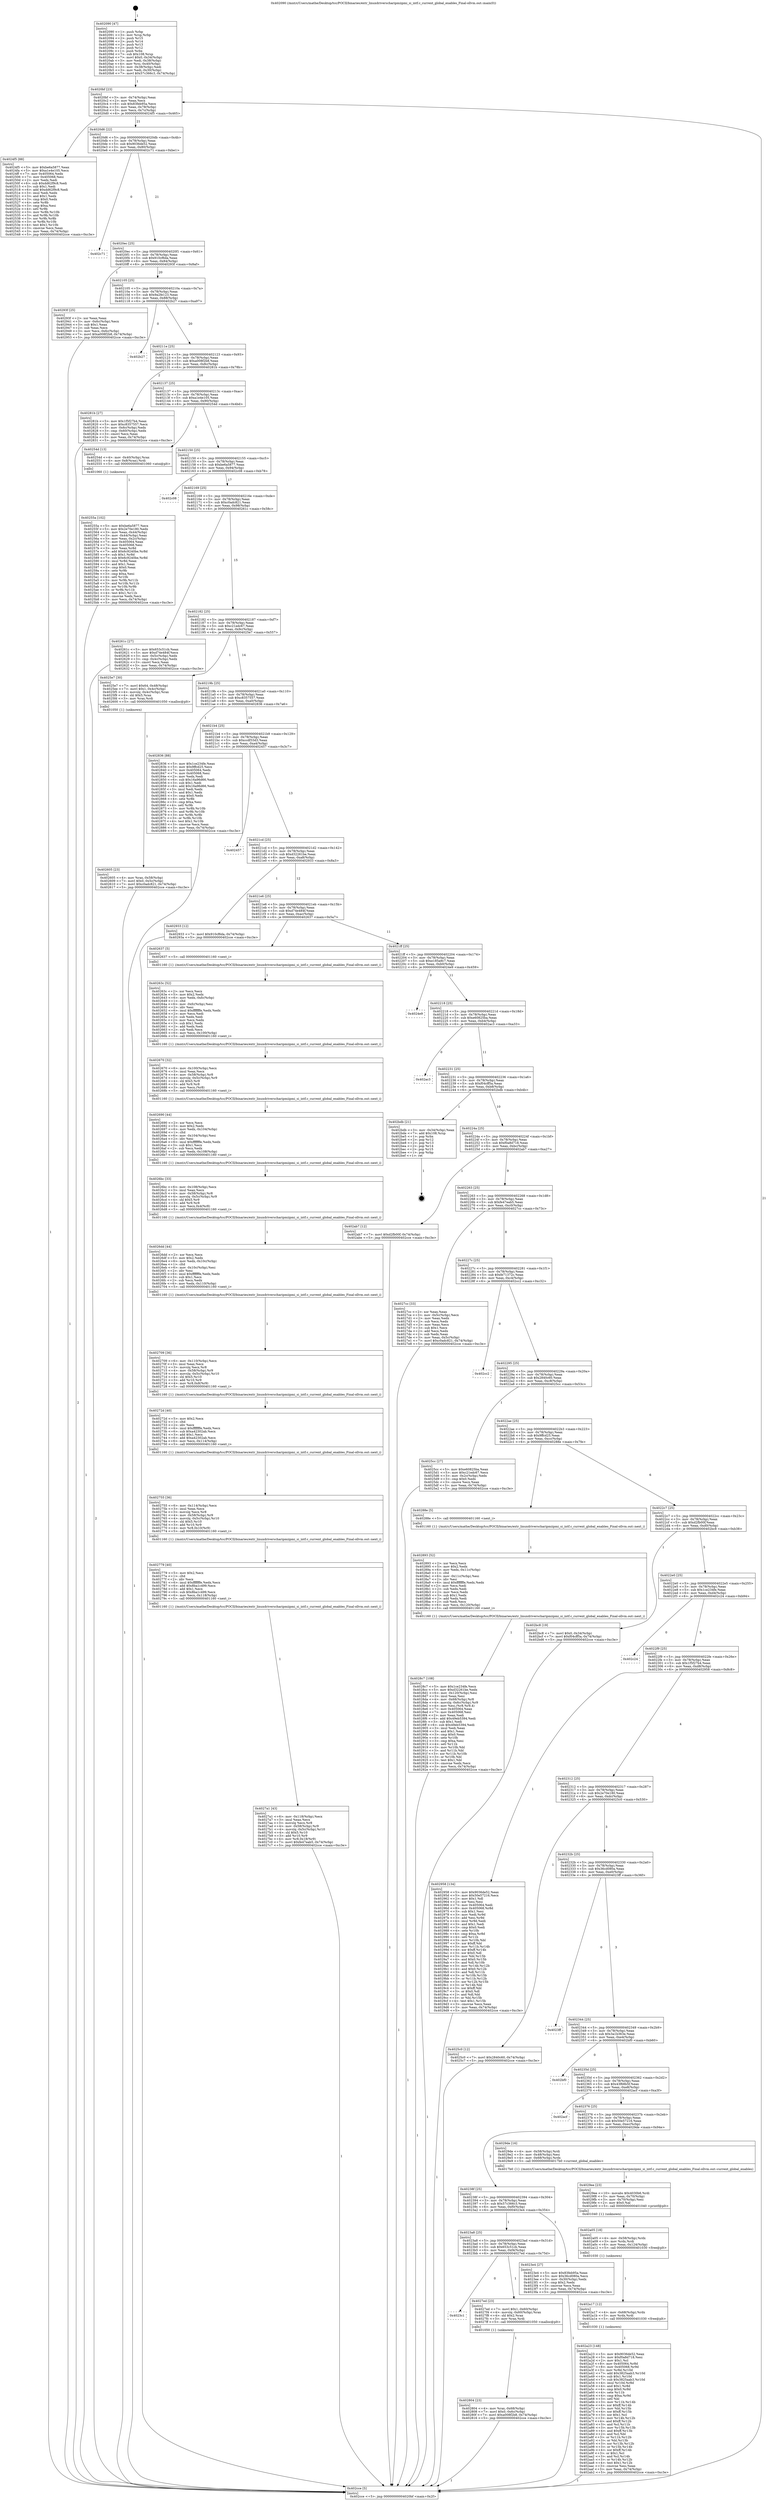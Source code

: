 digraph "0x402090" {
  label = "0x402090 (/mnt/c/Users/mathe/Desktop/tcc/POCII/binaries/extr_linuxdriverscharipmiipmi_si_intf.c_current_global_enables_Final-ollvm.out::main(0))"
  labelloc = "t"
  node[shape=record]

  Entry [label="",width=0.3,height=0.3,shape=circle,fillcolor=black,style=filled]
  "0x4020bf" [label="{
     0x4020bf [23]\l
     | [instrs]\l
     &nbsp;&nbsp;0x4020bf \<+3\>: mov -0x74(%rbp),%eax\l
     &nbsp;&nbsp;0x4020c2 \<+2\>: mov %eax,%ecx\l
     &nbsp;&nbsp;0x4020c4 \<+6\>: sub $0x83feb95a,%ecx\l
     &nbsp;&nbsp;0x4020ca \<+3\>: mov %eax,-0x78(%rbp)\l
     &nbsp;&nbsp;0x4020cd \<+3\>: mov %ecx,-0x7c(%rbp)\l
     &nbsp;&nbsp;0x4020d0 \<+6\>: je 00000000004024f5 \<main+0x465\>\l
  }"]
  "0x4024f5" [label="{
     0x4024f5 [88]\l
     | [instrs]\l
     &nbsp;&nbsp;0x4024f5 \<+5\>: mov $0xbe6a5877,%eax\l
     &nbsp;&nbsp;0x4024fa \<+5\>: mov $0xa1e4e105,%ecx\l
     &nbsp;&nbsp;0x4024ff \<+7\>: mov 0x405064,%edx\l
     &nbsp;&nbsp;0x402506 \<+7\>: mov 0x405068,%esi\l
     &nbsp;&nbsp;0x40250d \<+2\>: mov %edx,%edi\l
     &nbsp;&nbsp;0x40250f \<+6\>: sub $0xdd62f9c8,%edi\l
     &nbsp;&nbsp;0x402515 \<+3\>: sub $0x1,%edi\l
     &nbsp;&nbsp;0x402518 \<+6\>: add $0xdd62f9c8,%edi\l
     &nbsp;&nbsp;0x40251e \<+3\>: imul %edi,%edx\l
     &nbsp;&nbsp;0x402521 \<+3\>: and $0x1,%edx\l
     &nbsp;&nbsp;0x402524 \<+3\>: cmp $0x0,%edx\l
     &nbsp;&nbsp;0x402527 \<+4\>: sete %r8b\l
     &nbsp;&nbsp;0x40252b \<+3\>: cmp $0xa,%esi\l
     &nbsp;&nbsp;0x40252e \<+4\>: setl %r9b\l
     &nbsp;&nbsp;0x402532 \<+3\>: mov %r8b,%r10b\l
     &nbsp;&nbsp;0x402535 \<+3\>: and %r9b,%r10b\l
     &nbsp;&nbsp;0x402538 \<+3\>: xor %r9b,%r8b\l
     &nbsp;&nbsp;0x40253b \<+3\>: or %r8b,%r10b\l
     &nbsp;&nbsp;0x40253e \<+4\>: test $0x1,%r10b\l
     &nbsp;&nbsp;0x402542 \<+3\>: cmovne %ecx,%eax\l
     &nbsp;&nbsp;0x402545 \<+3\>: mov %eax,-0x74(%rbp)\l
     &nbsp;&nbsp;0x402548 \<+5\>: jmp 0000000000402cce \<main+0xc3e\>\l
  }"]
  "0x4020d6" [label="{
     0x4020d6 [22]\l
     | [instrs]\l
     &nbsp;&nbsp;0x4020d6 \<+5\>: jmp 00000000004020db \<main+0x4b\>\l
     &nbsp;&nbsp;0x4020db \<+3\>: mov -0x78(%rbp),%eax\l
     &nbsp;&nbsp;0x4020de \<+5\>: sub $0x9036de52,%eax\l
     &nbsp;&nbsp;0x4020e3 \<+3\>: mov %eax,-0x80(%rbp)\l
     &nbsp;&nbsp;0x4020e6 \<+6\>: je 0000000000402c71 \<main+0xbe1\>\l
  }"]
  Exit [label="",width=0.3,height=0.3,shape=circle,fillcolor=black,style=filled,peripheries=2]
  "0x402c71" [label="{
     0x402c71\l
  }", style=dashed]
  "0x4020ec" [label="{
     0x4020ec [25]\l
     | [instrs]\l
     &nbsp;&nbsp;0x4020ec \<+5\>: jmp 00000000004020f1 \<main+0x61\>\l
     &nbsp;&nbsp;0x4020f1 \<+3\>: mov -0x78(%rbp),%eax\l
     &nbsp;&nbsp;0x4020f4 \<+5\>: sub $0x910cf6da,%eax\l
     &nbsp;&nbsp;0x4020f9 \<+6\>: mov %eax,-0x84(%rbp)\l
     &nbsp;&nbsp;0x4020ff \<+6\>: je 000000000040293f \<main+0x8af\>\l
  }"]
  "0x402a23" [label="{
     0x402a23 [148]\l
     | [instrs]\l
     &nbsp;&nbsp;0x402a23 \<+5\>: mov $0x9036de52,%eax\l
     &nbsp;&nbsp;0x402a28 \<+5\>: mov $0xf0a8d718,%esi\l
     &nbsp;&nbsp;0x402a2d \<+2\>: mov $0x1,%cl\l
     &nbsp;&nbsp;0x402a2f \<+8\>: mov 0x405064,%r8d\l
     &nbsp;&nbsp;0x402a37 \<+8\>: mov 0x405068,%r9d\l
     &nbsp;&nbsp;0x402a3f \<+3\>: mov %r8d,%r10d\l
     &nbsp;&nbsp;0x402a42 \<+7\>: add $0x3825aab3,%r10d\l
     &nbsp;&nbsp;0x402a49 \<+4\>: sub $0x1,%r10d\l
     &nbsp;&nbsp;0x402a4d \<+7\>: sub $0x3825aab3,%r10d\l
     &nbsp;&nbsp;0x402a54 \<+4\>: imul %r10d,%r8d\l
     &nbsp;&nbsp;0x402a58 \<+4\>: and $0x1,%r8d\l
     &nbsp;&nbsp;0x402a5c \<+4\>: cmp $0x0,%r8d\l
     &nbsp;&nbsp;0x402a60 \<+4\>: sete %r11b\l
     &nbsp;&nbsp;0x402a64 \<+4\>: cmp $0xa,%r9d\l
     &nbsp;&nbsp;0x402a68 \<+3\>: setl %bl\l
     &nbsp;&nbsp;0x402a6b \<+3\>: mov %r11b,%r14b\l
     &nbsp;&nbsp;0x402a6e \<+4\>: xor $0xff,%r14b\l
     &nbsp;&nbsp;0x402a72 \<+3\>: mov %bl,%r15b\l
     &nbsp;&nbsp;0x402a75 \<+4\>: xor $0xff,%r15b\l
     &nbsp;&nbsp;0x402a79 \<+3\>: xor $0x1,%cl\l
     &nbsp;&nbsp;0x402a7c \<+3\>: mov %r14b,%r12b\l
     &nbsp;&nbsp;0x402a7f \<+4\>: and $0xff,%r12b\l
     &nbsp;&nbsp;0x402a83 \<+3\>: and %cl,%r11b\l
     &nbsp;&nbsp;0x402a86 \<+3\>: mov %r15b,%r13b\l
     &nbsp;&nbsp;0x402a89 \<+4\>: and $0xff,%r13b\l
     &nbsp;&nbsp;0x402a8d \<+2\>: and %cl,%bl\l
     &nbsp;&nbsp;0x402a8f \<+3\>: or %r11b,%r12b\l
     &nbsp;&nbsp;0x402a92 \<+3\>: or %bl,%r13b\l
     &nbsp;&nbsp;0x402a95 \<+3\>: xor %r13b,%r12b\l
     &nbsp;&nbsp;0x402a98 \<+3\>: or %r15b,%r14b\l
     &nbsp;&nbsp;0x402a9b \<+4\>: xor $0xff,%r14b\l
     &nbsp;&nbsp;0x402a9f \<+3\>: or $0x1,%cl\l
     &nbsp;&nbsp;0x402aa2 \<+3\>: and %cl,%r14b\l
     &nbsp;&nbsp;0x402aa5 \<+3\>: or %r14b,%r12b\l
     &nbsp;&nbsp;0x402aa8 \<+4\>: test $0x1,%r12b\l
     &nbsp;&nbsp;0x402aac \<+3\>: cmovne %esi,%eax\l
     &nbsp;&nbsp;0x402aaf \<+3\>: mov %eax,-0x74(%rbp)\l
     &nbsp;&nbsp;0x402ab2 \<+5\>: jmp 0000000000402cce \<main+0xc3e\>\l
  }"]
  "0x40293f" [label="{
     0x40293f [25]\l
     | [instrs]\l
     &nbsp;&nbsp;0x40293f \<+2\>: xor %eax,%eax\l
     &nbsp;&nbsp;0x402941 \<+3\>: mov -0x6c(%rbp),%ecx\l
     &nbsp;&nbsp;0x402944 \<+3\>: sub $0x1,%eax\l
     &nbsp;&nbsp;0x402947 \<+2\>: sub %eax,%ecx\l
     &nbsp;&nbsp;0x402949 \<+3\>: mov %ecx,-0x6c(%rbp)\l
     &nbsp;&nbsp;0x40294c \<+7\>: movl $0xa008f2b8,-0x74(%rbp)\l
     &nbsp;&nbsp;0x402953 \<+5\>: jmp 0000000000402cce \<main+0xc3e\>\l
  }"]
  "0x402105" [label="{
     0x402105 [25]\l
     | [instrs]\l
     &nbsp;&nbsp;0x402105 \<+5\>: jmp 000000000040210a \<main+0x7a\>\l
     &nbsp;&nbsp;0x40210a \<+3\>: mov -0x78(%rbp),%eax\l
     &nbsp;&nbsp;0x40210d \<+5\>: sub $0x9a2fe123,%eax\l
     &nbsp;&nbsp;0x402112 \<+6\>: mov %eax,-0x88(%rbp)\l
     &nbsp;&nbsp;0x402118 \<+6\>: je 0000000000402b27 \<main+0xa97\>\l
  }"]
  "0x402a17" [label="{
     0x402a17 [12]\l
     | [instrs]\l
     &nbsp;&nbsp;0x402a17 \<+4\>: mov -0x68(%rbp),%rdx\l
     &nbsp;&nbsp;0x402a1b \<+3\>: mov %rdx,%rdi\l
     &nbsp;&nbsp;0x402a1e \<+5\>: call 0000000000401030 \<free@plt\>\l
     | [calls]\l
     &nbsp;&nbsp;0x401030 \{1\} (unknown)\l
  }"]
  "0x402b27" [label="{
     0x402b27\l
  }", style=dashed]
  "0x40211e" [label="{
     0x40211e [25]\l
     | [instrs]\l
     &nbsp;&nbsp;0x40211e \<+5\>: jmp 0000000000402123 \<main+0x93\>\l
     &nbsp;&nbsp;0x402123 \<+3\>: mov -0x78(%rbp),%eax\l
     &nbsp;&nbsp;0x402126 \<+5\>: sub $0xa008f2b8,%eax\l
     &nbsp;&nbsp;0x40212b \<+6\>: mov %eax,-0x8c(%rbp)\l
     &nbsp;&nbsp;0x402131 \<+6\>: je 000000000040281b \<main+0x78b\>\l
  }"]
  "0x402a05" [label="{
     0x402a05 [18]\l
     | [instrs]\l
     &nbsp;&nbsp;0x402a05 \<+4\>: mov -0x58(%rbp),%rdx\l
     &nbsp;&nbsp;0x402a09 \<+3\>: mov %rdx,%rdi\l
     &nbsp;&nbsp;0x402a0c \<+6\>: mov %eax,-0x124(%rbp)\l
     &nbsp;&nbsp;0x402a12 \<+5\>: call 0000000000401030 \<free@plt\>\l
     | [calls]\l
     &nbsp;&nbsp;0x401030 \{1\} (unknown)\l
  }"]
  "0x40281b" [label="{
     0x40281b [27]\l
     | [instrs]\l
     &nbsp;&nbsp;0x40281b \<+5\>: mov $0x1f5f27b4,%eax\l
     &nbsp;&nbsp;0x402820 \<+5\>: mov $0xc8357557,%ecx\l
     &nbsp;&nbsp;0x402825 \<+3\>: mov -0x6c(%rbp),%edx\l
     &nbsp;&nbsp;0x402828 \<+3\>: cmp -0x60(%rbp),%edx\l
     &nbsp;&nbsp;0x40282b \<+3\>: cmovl %ecx,%eax\l
     &nbsp;&nbsp;0x40282e \<+3\>: mov %eax,-0x74(%rbp)\l
     &nbsp;&nbsp;0x402831 \<+5\>: jmp 0000000000402cce \<main+0xc3e\>\l
  }"]
  "0x402137" [label="{
     0x402137 [25]\l
     | [instrs]\l
     &nbsp;&nbsp;0x402137 \<+5\>: jmp 000000000040213c \<main+0xac\>\l
     &nbsp;&nbsp;0x40213c \<+3\>: mov -0x78(%rbp),%eax\l
     &nbsp;&nbsp;0x40213f \<+5\>: sub $0xa1e4e105,%eax\l
     &nbsp;&nbsp;0x402144 \<+6\>: mov %eax,-0x90(%rbp)\l
     &nbsp;&nbsp;0x40214a \<+6\>: je 000000000040254d \<main+0x4bd\>\l
  }"]
  "0x4029ee" [label="{
     0x4029ee [23]\l
     | [instrs]\l
     &nbsp;&nbsp;0x4029ee \<+10\>: movabs $0x4030b6,%rdi\l
     &nbsp;&nbsp;0x4029f8 \<+3\>: mov %eax,-0x70(%rbp)\l
     &nbsp;&nbsp;0x4029fb \<+3\>: mov -0x70(%rbp),%esi\l
     &nbsp;&nbsp;0x4029fe \<+2\>: mov $0x0,%al\l
     &nbsp;&nbsp;0x402a00 \<+5\>: call 0000000000401040 \<printf@plt\>\l
     | [calls]\l
     &nbsp;&nbsp;0x401040 \{1\} (unknown)\l
  }"]
  "0x40254d" [label="{
     0x40254d [13]\l
     | [instrs]\l
     &nbsp;&nbsp;0x40254d \<+4\>: mov -0x40(%rbp),%rax\l
     &nbsp;&nbsp;0x402551 \<+4\>: mov 0x8(%rax),%rdi\l
     &nbsp;&nbsp;0x402555 \<+5\>: call 0000000000401060 \<atoi@plt\>\l
     | [calls]\l
     &nbsp;&nbsp;0x401060 \{1\} (unknown)\l
  }"]
  "0x402150" [label="{
     0x402150 [25]\l
     | [instrs]\l
     &nbsp;&nbsp;0x402150 \<+5\>: jmp 0000000000402155 \<main+0xc5\>\l
     &nbsp;&nbsp;0x402155 \<+3\>: mov -0x78(%rbp),%eax\l
     &nbsp;&nbsp;0x402158 \<+5\>: sub $0xbe6a5877,%eax\l
     &nbsp;&nbsp;0x40215d \<+6\>: mov %eax,-0x94(%rbp)\l
     &nbsp;&nbsp;0x402163 \<+6\>: je 0000000000402c08 \<main+0xb78\>\l
  }"]
  "0x4028c7" [label="{
     0x4028c7 [108]\l
     | [instrs]\l
     &nbsp;&nbsp;0x4028c7 \<+5\>: mov $0x1ce234fe,%ecx\l
     &nbsp;&nbsp;0x4028cc \<+5\>: mov $0xd32261be,%edx\l
     &nbsp;&nbsp;0x4028d1 \<+6\>: mov -0x120(%rbp),%esi\l
     &nbsp;&nbsp;0x4028d7 \<+3\>: imul %eax,%esi\l
     &nbsp;&nbsp;0x4028da \<+4\>: mov -0x68(%rbp),%r8\l
     &nbsp;&nbsp;0x4028de \<+4\>: movslq -0x6c(%rbp),%r9\l
     &nbsp;&nbsp;0x4028e2 \<+4\>: mov %esi,(%r8,%r9,4)\l
     &nbsp;&nbsp;0x4028e6 \<+7\>: mov 0x405064,%eax\l
     &nbsp;&nbsp;0x4028ed \<+7\>: mov 0x405068,%esi\l
     &nbsp;&nbsp;0x4028f4 \<+2\>: mov %eax,%edi\l
     &nbsp;&nbsp;0x4028f6 \<+6\>: add $0x49eb5394,%edi\l
     &nbsp;&nbsp;0x4028fc \<+3\>: sub $0x1,%edi\l
     &nbsp;&nbsp;0x4028ff \<+6\>: sub $0x49eb5394,%edi\l
     &nbsp;&nbsp;0x402905 \<+3\>: imul %edi,%eax\l
     &nbsp;&nbsp;0x402908 \<+3\>: and $0x1,%eax\l
     &nbsp;&nbsp;0x40290b \<+3\>: cmp $0x0,%eax\l
     &nbsp;&nbsp;0x40290e \<+4\>: sete %r10b\l
     &nbsp;&nbsp;0x402912 \<+3\>: cmp $0xa,%esi\l
     &nbsp;&nbsp;0x402915 \<+4\>: setl %r11b\l
     &nbsp;&nbsp;0x402919 \<+3\>: mov %r10b,%bl\l
     &nbsp;&nbsp;0x40291c \<+3\>: and %r11b,%bl\l
     &nbsp;&nbsp;0x40291f \<+3\>: xor %r11b,%r10b\l
     &nbsp;&nbsp;0x402922 \<+3\>: or %r10b,%bl\l
     &nbsp;&nbsp;0x402925 \<+3\>: test $0x1,%bl\l
     &nbsp;&nbsp;0x402928 \<+3\>: cmovne %edx,%ecx\l
     &nbsp;&nbsp;0x40292b \<+3\>: mov %ecx,-0x74(%rbp)\l
     &nbsp;&nbsp;0x40292e \<+5\>: jmp 0000000000402cce \<main+0xc3e\>\l
  }"]
  "0x402c08" [label="{
     0x402c08\l
  }", style=dashed]
  "0x402169" [label="{
     0x402169 [25]\l
     | [instrs]\l
     &nbsp;&nbsp;0x402169 \<+5\>: jmp 000000000040216e \<main+0xde\>\l
     &nbsp;&nbsp;0x40216e \<+3\>: mov -0x78(%rbp),%eax\l
     &nbsp;&nbsp;0x402171 \<+5\>: sub $0xc0adc821,%eax\l
     &nbsp;&nbsp;0x402176 \<+6\>: mov %eax,-0x98(%rbp)\l
     &nbsp;&nbsp;0x40217c \<+6\>: je 000000000040261c \<main+0x58c\>\l
  }"]
  "0x402893" [label="{
     0x402893 [52]\l
     | [instrs]\l
     &nbsp;&nbsp;0x402893 \<+2\>: xor %ecx,%ecx\l
     &nbsp;&nbsp;0x402895 \<+5\>: mov $0x2,%edx\l
     &nbsp;&nbsp;0x40289a \<+6\>: mov %edx,-0x11c(%rbp)\l
     &nbsp;&nbsp;0x4028a0 \<+1\>: cltd\l
     &nbsp;&nbsp;0x4028a1 \<+6\>: mov -0x11c(%rbp),%esi\l
     &nbsp;&nbsp;0x4028a7 \<+2\>: idiv %esi\l
     &nbsp;&nbsp;0x4028a9 \<+6\>: imul $0xfffffffe,%edx,%edx\l
     &nbsp;&nbsp;0x4028af \<+2\>: mov %ecx,%edi\l
     &nbsp;&nbsp;0x4028b1 \<+2\>: sub %edx,%edi\l
     &nbsp;&nbsp;0x4028b3 \<+2\>: mov %ecx,%edx\l
     &nbsp;&nbsp;0x4028b5 \<+3\>: sub $0x1,%edx\l
     &nbsp;&nbsp;0x4028b8 \<+2\>: add %edx,%edi\l
     &nbsp;&nbsp;0x4028ba \<+2\>: sub %edi,%ecx\l
     &nbsp;&nbsp;0x4028bc \<+6\>: mov %ecx,-0x120(%rbp)\l
     &nbsp;&nbsp;0x4028c2 \<+5\>: call 0000000000401160 \<next_i\>\l
     | [calls]\l
     &nbsp;&nbsp;0x401160 \{1\} (/mnt/c/Users/mathe/Desktop/tcc/POCII/binaries/extr_linuxdriverscharipmiipmi_si_intf.c_current_global_enables_Final-ollvm.out::next_i)\l
  }"]
  "0x40261c" [label="{
     0x40261c [27]\l
     | [instrs]\l
     &nbsp;&nbsp;0x40261c \<+5\>: mov $0x653c51cb,%eax\l
     &nbsp;&nbsp;0x402621 \<+5\>: mov $0xd74e484f,%ecx\l
     &nbsp;&nbsp;0x402626 \<+3\>: mov -0x5c(%rbp),%edx\l
     &nbsp;&nbsp;0x402629 \<+3\>: cmp -0x4c(%rbp),%edx\l
     &nbsp;&nbsp;0x40262c \<+3\>: cmovl %ecx,%eax\l
     &nbsp;&nbsp;0x40262f \<+3\>: mov %eax,-0x74(%rbp)\l
     &nbsp;&nbsp;0x402632 \<+5\>: jmp 0000000000402cce \<main+0xc3e\>\l
  }"]
  "0x402182" [label="{
     0x402182 [25]\l
     | [instrs]\l
     &nbsp;&nbsp;0x402182 \<+5\>: jmp 0000000000402187 \<main+0xf7\>\l
     &nbsp;&nbsp;0x402187 \<+3\>: mov -0x78(%rbp),%eax\l
     &nbsp;&nbsp;0x40218a \<+5\>: sub $0xc21edc67,%eax\l
     &nbsp;&nbsp;0x40218f \<+6\>: mov %eax,-0x9c(%rbp)\l
     &nbsp;&nbsp;0x402195 \<+6\>: je 00000000004025e7 \<main+0x557\>\l
  }"]
  "0x402804" [label="{
     0x402804 [23]\l
     | [instrs]\l
     &nbsp;&nbsp;0x402804 \<+4\>: mov %rax,-0x68(%rbp)\l
     &nbsp;&nbsp;0x402808 \<+7\>: movl $0x0,-0x6c(%rbp)\l
     &nbsp;&nbsp;0x40280f \<+7\>: movl $0xa008f2b8,-0x74(%rbp)\l
     &nbsp;&nbsp;0x402816 \<+5\>: jmp 0000000000402cce \<main+0xc3e\>\l
  }"]
  "0x4025e7" [label="{
     0x4025e7 [30]\l
     | [instrs]\l
     &nbsp;&nbsp;0x4025e7 \<+7\>: movl $0x64,-0x48(%rbp)\l
     &nbsp;&nbsp;0x4025ee \<+7\>: movl $0x1,-0x4c(%rbp)\l
     &nbsp;&nbsp;0x4025f5 \<+4\>: movslq -0x4c(%rbp),%rax\l
     &nbsp;&nbsp;0x4025f9 \<+4\>: shl $0x5,%rax\l
     &nbsp;&nbsp;0x4025fd \<+3\>: mov %rax,%rdi\l
     &nbsp;&nbsp;0x402600 \<+5\>: call 0000000000401050 \<malloc@plt\>\l
     | [calls]\l
     &nbsp;&nbsp;0x401050 \{1\} (unknown)\l
  }"]
  "0x40219b" [label="{
     0x40219b [25]\l
     | [instrs]\l
     &nbsp;&nbsp;0x40219b \<+5\>: jmp 00000000004021a0 \<main+0x110\>\l
     &nbsp;&nbsp;0x4021a0 \<+3\>: mov -0x78(%rbp),%eax\l
     &nbsp;&nbsp;0x4021a3 \<+5\>: sub $0xc8357557,%eax\l
     &nbsp;&nbsp;0x4021a8 \<+6\>: mov %eax,-0xa0(%rbp)\l
     &nbsp;&nbsp;0x4021ae \<+6\>: je 0000000000402836 \<main+0x7a6\>\l
  }"]
  "0x4023c1" [label="{
     0x4023c1\l
  }", style=dashed]
  "0x402836" [label="{
     0x402836 [88]\l
     | [instrs]\l
     &nbsp;&nbsp;0x402836 \<+5\>: mov $0x1ce234fe,%eax\l
     &nbsp;&nbsp;0x40283b \<+5\>: mov $0x9ffcd25,%ecx\l
     &nbsp;&nbsp;0x402840 \<+7\>: mov 0x405064,%edx\l
     &nbsp;&nbsp;0x402847 \<+7\>: mov 0x405068,%esi\l
     &nbsp;&nbsp;0x40284e \<+2\>: mov %edx,%edi\l
     &nbsp;&nbsp;0x402850 \<+6\>: sub $0x16a96d66,%edi\l
     &nbsp;&nbsp;0x402856 \<+3\>: sub $0x1,%edi\l
     &nbsp;&nbsp;0x402859 \<+6\>: add $0x16a96d66,%edi\l
     &nbsp;&nbsp;0x40285f \<+3\>: imul %edi,%edx\l
     &nbsp;&nbsp;0x402862 \<+3\>: and $0x1,%edx\l
     &nbsp;&nbsp;0x402865 \<+3\>: cmp $0x0,%edx\l
     &nbsp;&nbsp;0x402868 \<+4\>: sete %r8b\l
     &nbsp;&nbsp;0x40286c \<+3\>: cmp $0xa,%esi\l
     &nbsp;&nbsp;0x40286f \<+4\>: setl %r9b\l
     &nbsp;&nbsp;0x402873 \<+3\>: mov %r8b,%r10b\l
     &nbsp;&nbsp;0x402876 \<+3\>: and %r9b,%r10b\l
     &nbsp;&nbsp;0x402879 \<+3\>: xor %r9b,%r8b\l
     &nbsp;&nbsp;0x40287c \<+3\>: or %r8b,%r10b\l
     &nbsp;&nbsp;0x40287f \<+4\>: test $0x1,%r10b\l
     &nbsp;&nbsp;0x402883 \<+3\>: cmovne %ecx,%eax\l
     &nbsp;&nbsp;0x402886 \<+3\>: mov %eax,-0x74(%rbp)\l
     &nbsp;&nbsp;0x402889 \<+5\>: jmp 0000000000402cce \<main+0xc3e\>\l
  }"]
  "0x4021b4" [label="{
     0x4021b4 [25]\l
     | [instrs]\l
     &nbsp;&nbsp;0x4021b4 \<+5\>: jmp 00000000004021b9 \<main+0x129\>\l
     &nbsp;&nbsp;0x4021b9 \<+3\>: mov -0x78(%rbp),%eax\l
     &nbsp;&nbsp;0x4021bc \<+5\>: sub $0xccdf33d3,%eax\l
     &nbsp;&nbsp;0x4021c1 \<+6\>: mov %eax,-0xa4(%rbp)\l
     &nbsp;&nbsp;0x4021c7 \<+6\>: je 0000000000402457 \<main+0x3c7\>\l
  }"]
  "0x4027ed" [label="{
     0x4027ed [23]\l
     | [instrs]\l
     &nbsp;&nbsp;0x4027ed \<+7\>: movl $0x1,-0x60(%rbp)\l
     &nbsp;&nbsp;0x4027f4 \<+4\>: movslq -0x60(%rbp),%rax\l
     &nbsp;&nbsp;0x4027f8 \<+4\>: shl $0x2,%rax\l
     &nbsp;&nbsp;0x4027fc \<+3\>: mov %rax,%rdi\l
     &nbsp;&nbsp;0x4027ff \<+5\>: call 0000000000401050 \<malloc@plt\>\l
     | [calls]\l
     &nbsp;&nbsp;0x401050 \{1\} (unknown)\l
  }"]
  "0x402457" [label="{
     0x402457\l
  }", style=dashed]
  "0x4021cd" [label="{
     0x4021cd [25]\l
     | [instrs]\l
     &nbsp;&nbsp;0x4021cd \<+5\>: jmp 00000000004021d2 \<main+0x142\>\l
     &nbsp;&nbsp;0x4021d2 \<+3\>: mov -0x78(%rbp),%eax\l
     &nbsp;&nbsp;0x4021d5 \<+5\>: sub $0xd32261be,%eax\l
     &nbsp;&nbsp;0x4021da \<+6\>: mov %eax,-0xa8(%rbp)\l
     &nbsp;&nbsp;0x4021e0 \<+6\>: je 0000000000402933 \<main+0x8a3\>\l
  }"]
  "0x4027a1" [label="{
     0x4027a1 [43]\l
     | [instrs]\l
     &nbsp;&nbsp;0x4027a1 \<+6\>: mov -0x118(%rbp),%ecx\l
     &nbsp;&nbsp;0x4027a7 \<+3\>: imul %eax,%ecx\l
     &nbsp;&nbsp;0x4027aa \<+3\>: movslq %ecx,%r8\l
     &nbsp;&nbsp;0x4027ad \<+4\>: mov -0x58(%rbp),%r9\l
     &nbsp;&nbsp;0x4027b1 \<+4\>: movslq -0x5c(%rbp),%r10\l
     &nbsp;&nbsp;0x4027b5 \<+4\>: shl $0x5,%r10\l
     &nbsp;&nbsp;0x4027b9 \<+3\>: add %r10,%r9\l
     &nbsp;&nbsp;0x4027bc \<+4\>: mov %r8,0x18(%r9)\l
     &nbsp;&nbsp;0x4027c0 \<+7\>: movl $0xfe47eab5,-0x74(%rbp)\l
     &nbsp;&nbsp;0x4027c7 \<+5\>: jmp 0000000000402cce \<main+0xc3e\>\l
  }"]
  "0x402933" [label="{
     0x402933 [12]\l
     | [instrs]\l
     &nbsp;&nbsp;0x402933 \<+7\>: movl $0x910cf6da,-0x74(%rbp)\l
     &nbsp;&nbsp;0x40293a \<+5\>: jmp 0000000000402cce \<main+0xc3e\>\l
  }"]
  "0x4021e6" [label="{
     0x4021e6 [25]\l
     | [instrs]\l
     &nbsp;&nbsp;0x4021e6 \<+5\>: jmp 00000000004021eb \<main+0x15b\>\l
     &nbsp;&nbsp;0x4021eb \<+3\>: mov -0x78(%rbp),%eax\l
     &nbsp;&nbsp;0x4021ee \<+5\>: sub $0xd74e484f,%eax\l
     &nbsp;&nbsp;0x4021f3 \<+6\>: mov %eax,-0xac(%rbp)\l
     &nbsp;&nbsp;0x4021f9 \<+6\>: je 0000000000402637 \<main+0x5a7\>\l
  }"]
  "0x402779" [label="{
     0x402779 [40]\l
     | [instrs]\l
     &nbsp;&nbsp;0x402779 \<+5\>: mov $0x2,%ecx\l
     &nbsp;&nbsp;0x40277e \<+1\>: cltd\l
     &nbsp;&nbsp;0x40277f \<+2\>: idiv %ecx\l
     &nbsp;&nbsp;0x402781 \<+6\>: imul $0xfffffffe,%edx,%ecx\l
     &nbsp;&nbsp;0x402787 \<+6\>: add $0x8ba1c499,%ecx\l
     &nbsp;&nbsp;0x40278d \<+3\>: add $0x1,%ecx\l
     &nbsp;&nbsp;0x402790 \<+6\>: sub $0x8ba1c499,%ecx\l
     &nbsp;&nbsp;0x402796 \<+6\>: mov %ecx,-0x118(%rbp)\l
     &nbsp;&nbsp;0x40279c \<+5\>: call 0000000000401160 \<next_i\>\l
     | [calls]\l
     &nbsp;&nbsp;0x401160 \{1\} (/mnt/c/Users/mathe/Desktop/tcc/POCII/binaries/extr_linuxdriverscharipmiipmi_si_intf.c_current_global_enables_Final-ollvm.out::next_i)\l
  }"]
  "0x402637" [label="{
     0x402637 [5]\l
     | [instrs]\l
     &nbsp;&nbsp;0x402637 \<+5\>: call 0000000000401160 \<next_i\>\l
     | [calls]\l
     &nbsp;&nbsp;0x401160 \{1\} (/mnt/c/Users/mathe/Desktop/tcc/POCII/binaries/extr_linuxdriverscharipmiipmi_si_intf.c_current_global_enables_Final-ollvm.out::next_i)\l
  }"]
  "0x4021ff" [label="{
     0x4021ff [25]\l
     | [instrs]\l
     &nbsp;&nbsp;0x4021ff \<+5\>: jmp 0000000000402204 \<main+0x174\>\l
     &nbsp;&nbsp;0x402204 \<+3\>: mov -0x78(%rbp),%eax\l
     &nbsp;&nbsp;0x402207 \<+5\>: sub $0xe185a9c7,%eax\l
     &nbsp;&nbsp;0x40220c \<+6\>: mov %eax,-0xb0(%rbp)\l
     &nbsp;&nbsp;0x402212 \<+6\>: je 00000000004024e9 \<main+0x459\>\l
  }"]
  "0x402755" [label="{
     0x402755 [36]\l
     | [instrs]\l
     &nbsp;&nbsp;0x402755 \<+6\>: mov -0x114(%rbp),%ecx\l
     &nbsp;&nbsp;0x40275b \<+3\>: imul %eax,%ecx\l
     &nbsp;&nbsp;0x40275e \<+3\>: movslq %ecx,%r8\l
     &nbsp;&nbsp;0x402761 \<+4\>: mov -0x58(%rbp),%r9\l
     &nbsp;&nbsp;0x402765 \<+4\>: movslq -0x5c(%rbp),%r10\l
     &nbsp;&nbsp;0x402769 \<+4\>: shl $0x5,%r10\l
     &nbsp;&nbsp;0x40276d \<+3\>: add %r10,%r9\l
     &nbsp;&nbsp;0x402770 \<+4\>: mov %r8,0x10(%r9)\l
     &nbsp;&nbsp;0x402774 \<+5\>: call 0000000000401160 \<next_i\>\l
     | [calls]\l
     &nbsp;&nbsp;0x401160 \{1\} (/mnt/c/Users/mathe/Desktop/tcc/POCII/binaries/extr_linuxdriverscharipmiipmi_si_intf.c_current_global_enables_Final-ollvm.out::next_i)\l
  }"]
  "0x4024e9" [label="{
     0x4024e9\l
  }", style=dashed]
  "0x402218" [label="{
     0x402218 [25]\l
     | [instrs]\l
     &nbsp;&nbsp;0x402218 \<+5\>: jmp 000000000040221d \<main+0x18d\>\l
     &nbsp;&nbsp;0x40221d \<+3\>: mov -0x78(%rbp),%eax\l
     &nbsp;&nbsp;0x402220 \<+5\>: sub $0xe60825ba,%eax\l
     &nbsp;&nbsp;0x402225 \<+6\>: mov %eax,-0xb4(%rbp)\l
     &nbsp;&nbsp;0x40222b \<+6\>: je 0000000000402ac3 \<main+0xa33\>\l
  }"]
  "0x40272d" [label="{
     0x40272d [40]\l
     | [instrs]\l
     &nbsp;&nbsp;0x40272d \<+5\>: mov $0x2,%ecx\l
     &nbsp;&nbsp;0x402732 \<+1\>: cltd\l
     &nbsp;&nbsp;0x402733 \<+2\>: idiv %ecx\l
     &nbsp;&nbsp;0x402735 \<+6\>: imul $0xfffffffe,%edx,%ecx\l
     &nbsp;&nbsp;0x40273b \<+6\>: sub $0xa42302ab,%ecx\l
     &nbsp;&nbsp;0x402741 \<+3\>: add $0x1,%ecx\l
     &nbsp;&nbsp;0x402744 \<+6\>: add $0xa42302ab,%ecx\l
     &nbsp;&nbsp;0x40274a \<+6\>: mov %ecx,-0x114(%rbp)\l
     &nbsp;&nbsp;0x402750 \<+5\>: call 0000000000401160 \<next_i\>\l
     | [calls]\l
     &nbsp;&nbsp;0x401160 \{1\} (/mnt/c/Users/mathe/Desktop/tcc/POCII/binaries/extr_linuxdriverscharipmiipmi_si_intf.c_current_global_enables_Final-ollvm.out::next_i)\l
  }"]
  "0x402ac3" [label="{
     0x402ac3\l
  }", style=dashed]
  "0x402231" [label="{
     0x402231 [25]\l
     | [instrs]\l
     &nbsp;&nbsp;0x402231 \<+5\>: jmp 0000000000402236 \<main+0x1a6\>\l
     &nbsp;&nbsp;0x402236 \<+3\>: mov -0x78(%rbp),%eax\l
     &nbsp;&nbsp;0x402239 \<+5\>: sub $0xf04cff5a,%eax\l
     &nbsp;&nbsp;0x40223e \<+6\>: mov %eax,-0xb8(%rbp)\l
     &nbsp;&nbsp;0x402244 \<+6\>: je 0000000000402bdb \<main+0xb4b\>\l
  }"]
  "0x402709" [label="{
     0x402709 [36]\l
     | [instrs]\l
     &nbsp;&nbsp;0x402709 \<+6\>: mov -0x110(%rbp),%ecx\l
     &nbsp;&nbsp;0x40270f \<+3\>: imul %eax,%ecx\l
     &nbsp;&nbsp;0x402712 \<+3\>: movslq %ecx,%r8\l
     &nbsp;&nbsp;0x402715 \<+4\>: mov -0x58(%rbp),%r9\l
     &nbsp;&nbsp;0x402719 \<+4\>: movslq -0x5c(%rbp),%r10\l
     &nbsp;&nbsp;0x40271d \<+4\>: shl $0x5,%r10\l
     &nbsp;&nbsp;0x402721 \<+3\>: add %r10,%r9\l
     &nbsp;&nbsp;0x402724 \<+4\>: mov %r8,0x8(%r9)\l
     &nbsp;&nbsp;0x402728 \<+5\>: call 0000000000401160 \<next_i\>\l
     | [calls]\l
     &nbsp;&nbsp;0x401160 \{1\} (/mnt/c/Users/mathe/Desktop/tcc/POCII/binaries/extr_linuxdriverscharipmiipmi_si_intf.c_current_global_enables_Final-ollvm.out::next_i)\l
  }"]
  "0x402bdb" [label="{
     0x402bdb [21]\l
     | [instrs]\l
     &nbsp;&nbsp;0x402bdb \<+3\>: mov -0x34(%rbp),%eax\l
     &nbsp;&nbsp;0x402bde \<+7\>: add $0x108,%rsp\l
     &nbsp;&nbsp;0x402be5 \<+1\>: pop %rbx\l
     &nbsp;&nbsp;0x402be6 \<+2\>: pop %r12\l
     &nbsp;&nbsp;0x402be8 \<+2\>: pop %r13\l
     &nbsp;&nbsp;0x402bea \<+2\>: pop %r14\l
     &nbsp;&nbsp;0x402bec \<+2\>: pop %r15\l
     &nbsp;&nbsp;0x402bee \<+1\>: pop %rbp\l
     &nbsp;&nbsp;0x402bef \<+1\>: ret\l
  }"]
  "0x40224a" [label="{
     0x40224a [25]\l
     | [instrs]\l
     &nbsp;&nbsp;0x40224a \<+5\>: jmp 000000000040224f \<main+0x1bf\>\l
     &nbsp;&nbsp;0x40224f \<+3\>: mov -0x78(%rbp),%eax\l
     &nbsp;&nbsp;0x402252 \<+5\>: sub $0xf0a8d718,%eax\l
     &nbsp;&nbsp;0x402257 \<+6\>: mov %eax,-0xbc(%rbp)\l
     &nbsp;&nbsp;0x40225d \<+6\>: je 0000000000402ab7 \<main+0xa27\>\l
  }"]
  "0x4026dd" [label="{
     0x4026dd [44]\l
     | [instrs]\l
     &nbsp;&nbsp;0x4026dd \<+2\>: xor %ecx,%ecx\l
     &nbsp;&nbsp;0x4026df \<+5\>: mov $0x2,%edx\l
     &nbsp;&nbsp;0x4026e4 \<+6\>: mov %edx,-0x10c(%rbp)\l
     &nbsp;&nbsp;0x4026ea \<+1\>: cltd\l
     &nbsp;&nbsp;0x4026eb \<+6\>: mov -0x10c(%rbp),%esi\l
     &nbsp;&nbsp;0x4026f1 \<+2\>: idiv %esi\l
     &nbsp;&nbsp;0x4026f3 \<+6\>: imul $0xfffffffe,%edx,%edx\l
     &nbsp;&nbsp;0x4026f9 \<+3\>: sub $0x1,%ecx\l
     &nbsp;&nbsp;0x4026fc \<+2\>: sub %ecx,%edx\l
     &nbsp;&nbsp;0x4026fe \<+6\>: mov %edx,-0x110(%rbp)\l
     &nbsp;&nbsp;0x402704 \<+5\>: call 0000000000401160 \<next_i\>\l
     | [calls]\l
     &nbsp;&nbsp;0x401160 \{1\} (/mnt/c/Users/mathe/Desktop/tcc/POCII/binaries/extr_linuxdriverscharipmiipmi_si_intf.c_current_global_enables_Final-ollvm.out::next_i)\l
  }"]
  "0x402ab7" [label="{
     0x402ab7 [12]\l
     | [instrs]\l
     &nbsp;&nbsp;0x402ab7 \<+7\>: movl $0xd2fb00f,-0x74(%rbp)\l
     &nbsp;&nbsp;0x402abe \<+5\>: jmp 0000000000402cce \<main+0xc3e\>\l
  }"]
  "0x402263" [label="{
     0x402263 [25]\l
     | [instrs]\l
     &nbsp;&nbsp;0x402263 \<+5\>: jmp 0000000000402268 \<main+0x1d8\>\l
     &nbsp;&nbsp;0x402268 \<+3\>: mov -0x78(%rbp),%eax\l
     &nbsp;&nbsp;0x40226b \<+5\>: sub $0xfe47eab5,%eax\l
     &nbsp;&nbsp;0x402270 \<+6\>: mov %eax,-0xc0(%rbp)\l
     &nbsp;&nbsp;0x402276 \<+6\>: je 00000000004027cc \<main+0x73c\>\l
  }"]
  "0x4026bc" [label="{
     0x4026bc [33]\l
     | [instrs]\l
     &nbsp;&nbsp;0x4026bc \<+6\>: mov -0x108(%rbp),%ecx\l
     &nbsp;&nbsp;0x4026c2 \<+3\>: imul %eax,%ecx\l
     &nbsp;&nbsp;0x4026c5 \<+4\>: mov -0x58(%rbp),%r8\l
     &nbsp;&nbsp;0x4026c9 \<+4\>: movslq -0x5c(%rbp),%r9\l
     &nbsp;&nbsp;0x4026cd \<+4\>: shl $0x5,%r9\l
     &nbsp;&nbsp;0x4026d1 \<+3\>: add %r9,%r8\l
     &nbsp;&nbsp;0x4026d4 \<+4\>: mov %ecx,0x4(%r8)\l
     &nbsp;&nbsp;0x4026d8 \<+5\>: call 0000000000401160 \<next_i\>\l
     | [calls]\l
     &nbsp;&nbsp;0x401160 \{1\} (/mnt/c/Users/mathe/Desktop/tcc/POCII/binaries/extr_linuxdriverscharipmiipmi_si_intf.c_current_global_enables_Final-ollvm.out::next_i)\l
  }"]
  "0x4027cc" [label="{
     0x4027cc [33]\l
     | [instrs]\l
     &nbsp;&nbsp;0x4027cc \<+2\>: xor %eax,%eax\l
     &nbsp;&nbsp;0x4027ce \<+3\>: mov -0x5c(%rbp),%ecx\l
     &nbsp;&nbsp;0x4027d1 \<+2\>: mov %eax,%edx\l
     &nbsp;&nbsp;0x4027d3 \<+2\>: sub %ecx,%edx\l
     &nbsp;&nbsp;0x4027d5 \<+2\>: mov %eax,%ecx\l
     &nbsp;&nbsp;0x4027d7 \<+3\>: sub $0x1,%ecx\l
     &nbsp;&nbsp;0x4027da \<+2\>: add %ecx,%edx\l
     &nbsp;&nbsp;0x4027dc \<+2\>: sub %edx,%eax\l
     &nbsp;&nbsp;0x4027de \<+3\>: mov %eax,-0x5c(%rbp)\l
     &nbsp;&nbsp;0x4027e1 \<+7\>: movl $0xc0adc821,-0x74(%rbp)\l
     &nbsp;&nbsp;0x4027e8 \<+5\>: jmp 0000000000402cce \<main+0xc3e\>\l
  }"]
  "0x40227c" [label="{
     0x40227c [25]\l
     | [instrs]\l
     &nbsp;&nbsp;0x40227c \<+5\>: jmp 0000000000402281 \<main+0x1f1\>\l
     &nbsp;&nbsp;0x402281 \<+3\>: mov -0x78(%rbp),%eax\l
     &nbsp;&nbsp;0x402284 \<+5\>: sub $0xfe71372c,%eax\l
     &nbsp;&nbsp;0x402289 \<+6\>: mov %eax,-0xc4(%rbp)\l
     &nbsp;&nbsp;0x40228f \<+6\>: je 0000000000402cc2 \<main+0xc32\>\l
  }"]
  "0x402690" [label="{
     0x402690 [44]\l
     | [instrs]\l
     &nbsp;&nbsp;0x402690 \<+2\>: xor %ecx,%ecx\l
     &nbsp;&nbsp;0x402692 \<+5\>: mov $0x2,%edx\l
     &nbsp;&nbsp;0x402697 \<+6\>: mov %edx,-0x104(%rbp)\l
     &nbsp;&nbsp;0x40269d \<+1\>: cltd\l
     &nbsp;&nbsp;0x40269e \<+6\>: mov -0x104(%rbp),%esi\l
     &nbsp;&nbsp;0x4026a4 \<+2\>: idiv %esi\l
     &nbsp;&nbsp;0x4026a6 \<+6\>: imul $0xfffffffe,%edx,%edx\l
     &nbsp;&nbsp;0x4026ac \<+3\>: sub $0x1,%ecx\l
     &nbsp;&nbsp;0x4026af \<+2\>: sub %ecx,%edx\l
     &nbsp;&nbsp;0x4026b1 \<+6\>: mov %edx,-0x108(%rbp)\l
     &nbsp;&nbsp;0x4026b7 \<+5\>: call 0000000000401160 \<next_i\>\l
     | [calls]\l
     &nbsp;&nbsp;0x401160 \{1\} (/mnt/c/Users/mathe/Desktop/tcc/POCII/binaries/extr_linuxdriverscharipmiipmi_si_intf.c_current_global_enables_Final-ollvm.out::next_i)\l
  }"]
  "0x402cc2" [label="{
     0x402cc2\l
  }", style=dashed]
  "0x402295" [label="{
     0x402295 [25]\l
     | [instrs]\l
     &nbsp;&nbsp;0x402295 \<+5\>: jmp 000000000040229a \<main+0x20a\>\l
     &nbsp;&nbsp;0x40229a \<+3\>: mov -0x78(%rbp),%eax\l
     &nbsp;&nbsp;0x40229d \<+5\>: sub $0x2840c60,%eax\l
     &nbsp;&nbsp;0x4022a2 \<+6\>: mov %eax,-0xc8(%rbp)\l
     &nbsp;&nbsp;0x4022a8 \<+6\>: je 00000000004025cc \<main+0x53c\>\l
  }"]
  "0x402670" [label="{
     0x402670 [32]\l
     | [instrs]\l
     &nbsp;&nbsp;0x402670 \<+6\>: mov -0x100(%rbp),%ecx\l
     &nbsp;&nbsp;0x402676 \<+3\>: imul %eax,%ecx\l
     &nbsp;&nbsp;0x402679 \<+4\>: mov -0x58(%rbp),%r8\l
     &nbsp;&nbsp;0x40267d \<+4\>: movslq -0x5c(%rbp),%r9\l
     &nbsp;&nbsp;0x402681 \<+4\>: shl $0x5,%r9\l
     &nbsp;&nbsp;0x402685 \<+3\>: add %r9,%r8\l
     &nbsp;&nbsp;0x402688 \<+3\>: mov %ecx,(%r8)\l
     &nbsp;&nbsp;0x40268b \<+5\>: call 0000000000401160 \<next_i\>\l
     | [calls]\l
     &nbsp;&nbsp;0x401160 \{1\} (/mnt/c/Users/mathe/Desktop/tcc/POCII/binaries/extr_linuxdriverscharipmiipmi_si_intf.c_current_global_enables_Final-ollvm.out::next_i)\l
  }"]
  "0x4025cc" [label="{
     0x4025cc [27]\l
     | [instrs]\l
     &nbsp;&nbsp;0x4025cc \<+5\>: mov $0xe60825ba,%eax\l
     &nbsp;&nbsp;0x4025d1 \<+5\>: mov $0xc21edc67,%ecx\l
     &nbsp;&nbsp;0x4025d6 \<+3\>: mov -0x2c(%rbp),%edx\l
     &nbsp;&nbsp;0x4025d9 \<+3\>: cmp $0x0,%edx\l
     &nbsp;&nbsp;0x4025dc \<+3\>: cmove %ecx,%eax\l
     &nbsp;&nbsp;0x4025df \<+3\>: mov %eax,-0x74(%rbp)\l
     &nbsp;&nbsp;0x4025e2 \<+5\>: jmp 0000000000402cce \<main+0xc3e\>\l
  }"]
  "0x4022ae" [label="{
     0x4022ae [25]\l
     | [instrs]\l
     &nbsp;&nbsp;0x4022ae \<+5\>: jmp 00000000004022b3 \<main+0x223\>\l
     &nbsp;&nbsp;0x4022b3 \<+3\>: mov -0x78(%rbp),%eax\l
     &nbsp;&nbsp;0x4022b6 \<+5\>: sub $0x9ffcd25,%eax\l
     &nbsp;&nbsp;0x4022bb \<+6\>: mov %eax,-0xcc(%rbp)\l
     &nbsp;&nbsp;0x4022c1 \<+6\>: je 000000000040288e \<main+0x7fe\>\l
  }"]
  "0x40263c" [label="{
     0x40263c [52]\l
     | [instrs]\l
     &nbsp;&nbsp;0x40263c \<+2\>: xor %ecx,%ecx\l
     &nbsp;&nbsp;0x40263e \<+5\>: mov $0x2,%edx\l
     &nbsp;&nbsp;0x402643 \<+6\>: mov %edx,-0xfc(%rbp)\l
     &nbsp;&nbsp;0x402649 \<+1\>: cltd\l
     &nbsp;&nbsp;0x40264a \<+6\>: mov -0xfc(%rbp),%esi\l
     &nbsp;&nbsp;0x402650 \<+2\>: idiv %esi\l
     &nbsp;&nbsp;0x402652 \<+6\>: imul $0xfffffffe,%edx,%edx\l
     &nbsp;&nbsp;0x402658 \<+2\>: mov %ecx,%edi\l
     &nbsp;&nbsp;0x40265a \<+2\>: sub %edx,%edi\l
     &nbsp;&nbsp;0x40265c \<+2\>: mov %ecx,%edx\l
     &nbsp;&nbsp;0x40265e \<+3\>: sub $0x1,%edx\l
     &nbsp;&nbsp;0x402661 \<+2\>: add %edx,%edi\l
     &nbsp;&nbsp;0x402663 \<+2\>: sub %edi,%ecx\l
     &nbsp;&nbsp;0x402665 \<+6\>: mov %ecx,-0x100(%rbp)\l
     &nbsp;&nbsp;0x40266b \<+5\>: call 0000000000401160 \<next_i\>\l
     | [calls]\l
     &nbsp;&nbsp;0x401160 \{1\} (/mnt/c/Users/mathe/Desktop/tcc/POCII/binaries/extr_linuxdriverscharipmiipmi_si_intf.c_current_global_enables_Final-ollvm.out::next_i)\l
  }"]
  "0x40288e" [label="{
     0x40288e [5]\l
     | [instrs]\l
     &nbsp;&nbsp;0x40288e \<+5\>: call 0000000000401160 \<next_i\>\l
     | [calls]\l
     &nbsp;&nbsp;0x401160 \{1\} (/mnt/c/Users/mathe/Desktop/tcc/POCII/binaries/extr_linuxdriverscharipmiipmi_si_intf.c_current_global_enables_Final-ollvm.out::next_i)\l
  }"]
  "0x4022c7" [label="{
     0x4022c7 [25]\l
     | [instrs]\l
     &nbsp;&nbsp;0x4022c7 \<+5\>: jmp 00000000004022cc \<main+0x23c\>\l
     &nbsp;&nbsp;0x4022cc \<+3\>: mov -0x78(%rbp),%eax\l
     &nbsp;&nbsp;0x4022cf \<+5\>: sub $0xd2fb00f,%eax\l
     &nbsp;&nbsp;0x4022d4 \<+6\>: mov %eax,-0xd0(%rbp)\l
     &nbsp;&nbsp;0x4022da \<+6\>: je 0000000000402bc8 \<main+0xb38\>\l
  }"]
  "0x402605" [label="{
     0x402605 [23]\l
     | [instrs]\l
     &nbsp;&nbsp;0x402605 \<+4\>: mov %rax,-0x58(%rbp)\l
     &nbsp;&nbsp;0x402609 \<+7\>: movl $0x0,-0x5c(%rbp)\l
     &nbsp;&nbsp;0x402610 \<+7\>: movl $0xc0adc821,-0x74(%rbp)\l
     &nbsp;&nbsp;0x402617 \<+5\>: jmp 0000000000402cce \<main+0xc3e\>\l
  }"]
  "0x402bc8" [label="{
     0x402bc8 [19]\l
     | [instrs]\l
     &nbsp;&nbsp;0x402bc8 \<+7\>: movl $0x0,-0x34(%rbp)\l
     &nbsp;&nbsp;0x402bcf \<+7\>: movl $0xf04cff5a,-0x74(%rbp)\l
     &nbsp;&nbsp;0x402bd6 \<+5\>: jmp 0000000000402cce \<main+0xc3e\>\l
  }"]
  "0x4022e0" [label="{
     0x4022e0 [25]\l
     | [instrs]\l
     &nbsp;&nbsp;0x4022e0 \<+5\>: jmp 00000000004022e5 \<main+0x255\>\l
     &nbsp;&nbsp;0x4022e5 \<+3\>: mov -0x78(%rbp),%eax\l
     &nbsp;&nbsp;0x4022e8 \<+5\>: sub $0x1ce234fe,%eax\l
     &nbsp;&nbsp;0x4022ed \<+6\>: mov %eax,-0xd4(%rbp)\l
     &nbsp;&nbsp;0x4022f3 \<+6\>: je 0000000000402c24 \<main+0xb94\>\l
  }"]
  "0x40255a" [label="{
     0x40255a [102]\l
     | [instrs]\l
     &nbsp;&nbsp;0x40255a \<+5\>: mov $0xbe6a5877,%ecx\l
     &nbsp;&nbsp;0x40255f \<+5\>: mov $0x2e70e180,%edx\l
     &nbsp;&nbsp;0x402564 \<+3\>: mov %eax,-0x44(%rbp)\l
     &nbsp;&nbsp;0x402567 \<+3\>: mov -0x44(%rbp),%eax\l
     &nbsp;&nbsp;0x40256a \<+3\>: mov %eax,-0x2c(%rbp)\l
     &nbsp;&nbsp;0x40256d \<+7\>: mov 0x405064,%eax\l
     &nbsp;&nbsp;0x402574 \<+7\>: mov 0x405068,%esi\l
     &nbsp;&nbsp;0x40257b \<+3\>: mov %eax,%r8d\l
     &nbsp;&nbsp;0x40257e \<+7\>: add $0x6c9240be,%r8d\l
     &nbsp;&nbsp;0x402585 \<+4\>: sub $0x1,%r8d\l
     &nbsp;&nbsp;0x402589 \<+7\>: sub $0x6c9240be,%r8d\l
     &nbsp;&nbsp;0x402590 \<+4\>: imul %r8d,%eax\l
     &nbsp;&nbsp;0x402594 \<+3\>: and $0x1,%eax\l
     &nbsp;&nbsp;0x402597 \<+3\>: cmp $0x0,%eax\l
     &nbsp;&nbsp;0x40259a \<+4\>: sete %r9b\l
     &nbsp;&nbsp;0x40259e \<+3\>: cmp $0xa,%esi\l
     &nbsp;&nbsp;0x4025a1 \<+4\>: setl %r10b\l
     &nbsp;&nbsp;0x4025a5 \<+3\>: mov %r9b,%r11b\l
     &nbsp;&nbsp;0x4025a8 \<+3\>: and %r10b,%r11b\l
     &nbsp;&nbsp;0x4025ab \<+3\>: xor %r10b,%r9b\l
     &nbsp;&nbsp;0x4025ae \<+3\>: or %r9b,%r11b\l
     &nbsp;&nbsp;0x4025b1 \<+4\>: test $0x1,%r11b\l
     &nbsp;&nbsp;0x4025b5 \<+3\>: cmovne %edx,%ecx\l
     &nbsp;&nbsp;0x4025b8 \<+3\>: mov %ecx,-0x74(%rbp)\l
     &nbsp;&nbsp;0x4025bb \<+5\>: jmp 0000000000402cce \<main+0xc3e\>\l
  }"]
  "0x402c24" [label="{
     0x402c24\l
  }", style=dashed]
  "0x4022f9" [label="{
     0x4022f9 [25]\l
     | [instrs]\l
     &nbsp;&nbsp;0x4022f9 \<+5\>: jmp 00000000004022fe \<main+0x26e\>\l
     &nbsp;&nbsp;0x4022fe \<+3\>: mov -0x78(%rbp),%eax\l
     &nbsp;&nbsp;0x402301 \<+5\>: sub $0x1f5f27b4,%eax\l
     &nbsp;&nbsp;0x402306 \<+6\>: mov %eax,-0xd8(%rbp)\l
     &nbsp;&nbsp;0x40230c \<+6\>: je 0000000000402958 \<main+0x8c8\>\l
  }"]
  "0x402090" [label="{
     0x402090 [47]\l
     | [instrs]\l
     &nbsp;&nbsp;0x402090 \<+1\>: push %rbp\l
     &nbsp;&nbsp;0x402091 \<+3\>: mov %rsp,%rbp\l
     &nbsp;&nbsp;0x402094 \<+2\>: push %r15\l
     &nbsp;&nbsp;0x402096 \<+2\>: push %r14\l
     &nbsp;&nbsp;0x402098 \<+2\>: push %r13\l
     &nbsp;&nbsp;0x40209a \<+2\>: push %r12\l
     &nbsp;&nbsp;0x40209c \<+1\>: push %rbx\l
     &nbsp;&nbsp;0x40209d \<+7\>: sub $0x108,%rsp\l
     &nbsp;&nbsp;0x4020a4 \<+7\>: movl $0x0,-0x34(%rbp)\l
     &nbsp;&nbsp;0x4020ab \<+3\>: mov %edi,-0x38(%rbp)\l
     &nbsp;&nbsp;0x4020ae \<+4\>: mov %rsi,-0x40(%rbp)\l
     &nbsp;&nbsp;0x4020b2 \<+3\>: mov -0x38(%rbp),%edi\l
     &nbsp;&nbsp;0x4020b5 \<+3\>: mov %edi,-0x30(%rbp)\l
     &nbsp;&nbsp;0x4020b8 \<+7\>: movl $0x57c366c3,-0x74(%rbp)\l
  }"]
  "0x402958" [label="{
     0x402958 [134]\l
     | [instrs]\l
     &nbsp;&nbsp;0x402958 \<+5\>: mov $0x9036de52,%eax\l
     &nbsp;&nbsp;0x40295d \<+5\>: mov $0x50e57216,%ecx\l
     &nbsp;&nbsp;0x402962 \<+2\>: mov $0x1,%dl\l
     &nbsp;&nbsp;0x402964 \<+2\>: xor %esi,%esi\l
     &nbsp;&nbsp;0x402966 \<+7\>: mov 0x405064,%edi\l
     &nbsp;&nbsp;0x40296d \<+8\>: mov 0x405068,%r8d\l
     &nbsp;&nbsp;0x402975 \<+3\>: sub $0x1,%esi\l
     &nbsp;&nbsp;0x402978 \<+3\>: mov %edi,%r9d\l
     &nbsp;&nbsp;0x40297b \<+3\>: add %esi,%r9d\l
     &nbsp;&nbsp;0x40297e \<+4\>: imul %r9d,%edi\l
     &nbsp;&nbsp;0x402982 \<+3\>: and $0x1,%edi\l
     &nbsp;&nbsp;0x402985 \<+3\>: cmp $0x0,%edi\l
     &nbsp;&nbsp;0x402988 \<+4\>: sete %r10b\l
     &nbsp;&nbsp;0x40298c \<+4\>: cmp $0xa,%r8d\l
     &nbsp;&nbsp;0x402990 \<+4\>: setl %r11b\l
     &nbsp;&nbsp;0x402994 \<+3\>: mov %r10b,%bl\l
     &nbsp;&nbsp;0x402997 \<+3\>: xor $0xff,%bl\l
     &nbsp;&nbsp;0x40299a \<+3\>: mov %r11b,%r14b\l
     &nbsp;&nbsp;0x40299d \<+4\>: xor $0xff,%r14b\l
     &nbsp;&nbsp;0x4029a1 \<+3\>: xor $0x0,%dl\l
     &nbsp;&nbsp;0x4029a4 \<+3\>: mov %bl,%r15b\l
     &nbsp;&nbsp;0x4029a7 \<+4\>: and $0x0,%r15b\l
     &nbsp;&nbsp;0x4029ab \<+3\>: and %dl,%r10b\l
     &nbsp;&nbsp;0x4029ae \<+3\>: mov %r14b,%r12b\l
     &nbsp;&nbsp;0x4029b1 \<+4\>: and $0x0,%r12b\l
     &nbsp;&nbsp;0x4029b5 \<+3\>: and %dl,%r11b\l
     &nbsp;&nbsp;0x4029b8 \<+3\>: or %r10b,%r15b\l
     &nbsp;&nbsp;0x4029bb \<+3\>: or %r11b,%r12b\l
     &nbsp;&nbsp;0x4029be \<+3\>: xor %r12b,%r15b\l
     &nbsp;&nbsp;0x4029c1 \<+3\>: or %r14b,%bl\l
     &nbsp;&nbsp;0x4029c4 \<+3\>: xor $0xff,%bl\l
     &nbsp;&nbsp;0x4029c7 \<+3\>: or $0x0,%dl\l
     &nbsp;&nbsp;0x4029ca \<+2\>: and %dl,%bl\l
     &nbsp;&nbsp;0x4029cc \<+3\>: or %bl,%r15b\l
     &nbsp;&nbsp;0x4029cf \<+4\>: test $0x1,%r15b\l
     &nbsp;&nbsp;0x4029d3 \<+3\>: cmovne %ecx,%eax\l
     &nbsp;&nbsp;0x4029d6 \<+3\>: mov %eax,-0x74(%rbp)\l
     &nbsp;&nbsp;0x4029d9 \<+5\>: jmp 0000000000402cce \<main+0xc3e\>\l
  }"]
  "0x402312" [label="{
     0x402312 [25]\l
     | [instrs]\l
     &nbsp;&nbsp;0x402312 \<+5\>: jmp 0000000000402317 \<main+0x287\>\l
     &nbsp;&nbsp;0x402317 \<+3\>: mov -0x78(%rbp),%eax\l
     &nbsp;&nbsp;0x40231a \<+5\>: sub $0x2e70e180,%eax\l
     &nbsp;&nbsp;0x40231f \<+6\>: mov %eax,-0xdc(%rbp)\l
     &nbsp;&nbsp;0x402325 \<+6\>: je 00000000004025c0 \<main+0x530\>\l
  }"]
  "0x402cce" [label="{
     0x402cce [5]\l
     | [instrs]\l
     &nbsp;&nbsp;0x402cce \<+5\>: jmp 00000000004020bf \<main+0x2f\>\l
  }"]
  "0x4025c0" [label="{
     0x4025c0 [12]\l
     | [instrs]\l
     &nbsp;&nbsp;0x4025c0 \<+7\>: movl $0x2840c60,-0x74(%rbp)\l
     &nbsp;&nbsp;0x4025c7 \<+5\>: jmp 0000000000402cce \<main+0xc3e\>\l
  }"]
  "0x40232b" [label="{
     0x40232b [25]\l
     | [instrs]\l
     &nbsp;&nbsp;0x40232b \<+5\>: jmp 0000000000402330 \<main+0x2a0\>\l
     &nbsp;&nbsp;0x402330 \<+3\>: mov -0x78(%rbp),%eax\l
     &nbsp;&nbsp;0x402333 \<+5\>: sub $0x36cd080a,%eax\l
     &nbsp;&nbsp;0x402338 \<+6\>: mov %eax,-0xe0(%rbp)\l
     &nbsp;&nbsp;0x40233e \<+6\>: je 00000000004023ff \<main+0x36f\>\l
  }"]
  "0x4023a8" [label="{
     0x4023a8 [25]\l
     | [instrs]\l
     &nbsp;&nbsp;0x4023a8 \<+5\>: jmp 00000000004023ad \<main+0x31d\>\l
     &nbsp;&nbsp;0x4023ad \<+3\>: mov -0x78(%rbp),%eax\l
     &nbsp;&nbsp;0x4023b0 \<+5\>: sub $0x653c51cb,%eax\l
     &nbsp;&nbsp;0x4023b5 \<+6\>: mov %eax,-0xf4(%rbp)\l
     &nbsp;&nbsp;0x4023bb \<+6\>: je 00000000004027ed \<main+0x75d\>\l
  }"]
  "0x4023ff" [label="{
     0x4023ff\l
  }", style=dashed]
  "0x402344" [label="{
     0x402344 [25]\l
     | [instrs]\l
     &nbsp;&nbsp;0x402344 \<+5\>: jmp 0000000000402349 \<main+0x2b9\>\l
     &nbsp;&nbsp;0x402349 \<+3\>: mov -0x78(%rbp),%eax\l
     &nbsp;&nbsp;0x40234c \<+5\>: sub $0x3a1b363e,%eax\l
     &nbsp;&nbsp;0x402351 \<+6\>: mov %eax,-0xe4(%rbp)\l
     &nbsp;&nbsp;0x402357 \<+6\>: je 0000000000402bf0 \<main+0xb60\>\l
  }"]
  "0x4023e4" [label="{
     0x4023e4 [27]\l
     | [instrs]\l
     &nbsp;&nbsp;0x4023e4 \<+5\>: mov $0x83feb95a,%eax\l
     &nbsp;&nbsp;0x4023e9 \<+5\>: mov $0x36cd080a,%ecx\l
     &nbsp;&nbsp;0x4023ee \<+3\>: mov -0x30(%rbp),%edx\l
     &nbsp;&nbsp;0x4023f1 \<+3\>: cmp $0x2,%edx\l
     &nbsp;&nbsp;0x4023f4 \<+3\>: cmovne %ecx,%eax\l
     &nbsp;&nbsp;0x4023f7 \<+3\>: mov %eax,-0x74(%rbp)\l
     &nbsp;&nbsp;0x4023fa \<+5\>: jmp 0000000000402cce \<main+0xc3e\>\l
  }"]
  "0x402bf0" [label="{
     0x402bf0\l
  }", style=dashed]
  "0x40235d" [label="{
     0x40235d [25]\l
     | [instrs]\l
     &nbsp;&nbsp;0x40235d \<+5\>: jmp 0000000000402362 \<main+0x2d2\>\l
     &nbsp;&nbsp;0x402362 \<+3\>: mov -0x78(%rbp),%eax\l
     &nbsp;&nbsp;0x402365 \<+5\>: sub $0x43f68b5f,%eax\l
     &nbsp;&nbsp;0x40236a \<+6\>: mov %eax,-0xe8(%rbp)\l
     &nbsp;&nbsp;0x402370 \<+6\>: je 0000000000402acf \<main+0xa3f\>\l
  }"]
  "0x40238f" [label="{
     0x40238f [25]\l
     | [instrs]\l
     &nbsp;&nbsp;0x40238f \<+5\>: jmp 0000000000402394 \<main+0x304\>\l
     &nbsp;&nbsp;0x402394 \<+3\>: mov -0x78(%rbp),%eax\l
     &nbsp;&nbsp;0x402397 \<+5\>: sub $0x57c366c3,%eax\l
     &nbsp;&nbsp;0x40239c \<+6\>: mov %eax,-0xf0(%rbp)\l
     &nbsp;&nbsp;0x4023a2 \<+6\>: je 00000000004023e4 \<main+0x354\>\l
  }"]
  "0x402acf" [label="{
     0x402acf\l
  }", style=dashed]
  "0x402376" [label="{
     0x402376 [25]\l
     | [instrs]\l
     &nbsp;&nbsp;0x402376 \<+5\>: jmp 000000000040237b \<main+0x2eb\>\l
     &nbsp;&nbsp;0x40237b \<+3\>: mov -0x78(%rbp),%eax\l
     &nbsp;&nbsp;0x40237e \<+5\>: sub $0x50e57216,%eax\l
     &nbsp;&nbsp;0x402383 \<+6\>: mov %eax,-0xec(%rbp)\l
     &nbsp;&nbsp;0x402389 \<+6\>: je 00000000004029de \<main+0x94e\>\l
  }"]
  "0x4029de" [label="{
     0x4029de [16]\l
     | [instrs]\l
     &nbsp;&nbsp;0x4029de \<+4\>: mov -0x58(%rbp),%rdi\l
     &nbsp;&nbsp;0x4029e2 \<+3\>: mov -0x48(%rbp),%esi\l
     &nbsp;&nbsp;0x4029e5 \<+4\>: mov -0x68(%rbp),%rdx\l
     &nbsp;&nbsp;0x4029e9 \<+5\>: call 00000000004017b0 \<current_global_enables\>\l
     | [calls]\l
     &nbsp;&nbsp;0x4017b0 \{1\} (/mnt/c/Users/mathe/Desktop/tcc/POCII/binaries/extr_linuxdriverscharipmiipmi_si_intf.c_current_global_enables_Final-ollvm.out::current_global_enables)\l
  }"]
  Entry -> "0x402090" [label=" 1"]
  "0x4020bf" -> "0x4024f5" [label=" 1"]
  "0x4020bf" -> "0x4020d6" [label=" 21"]
  "0x402bdb" -> Exit [label=" 1"]
  "0x4020d6" -> "0x402c71" [label=" 0"]
  "0x4020d6" -> "0x4020ec" [label=" 21"]
  "0x402bc8" -> "0x402cce" [label=" 1"]
  "0x4020ec" -> "0x40293f" [label=" 1"]
  "0x4020ec" -> "0x402105" [label=" 20"]
  "0x402ab7" -> "0x402cce" [label=" 1"]
  "0x402105" -> "0x402b27" [label=" 0"]
  "0x402105" -> "0x40211e" [label=" 20"]
  "0x402a23" -> "0x402cce" [label=" 1"]
  "0x40211e" -> "0x40281b" [label=" 2"]
  "0x40211e" -> "0x402137" [label=" 18"]
  "0x402a17" -> "0x402a23" [label=" 1"]
  "0x402137" -> "0x40254d" [label=" 1"]
  "0x402137" -> "0x402150" [label=" 17"]
  "0x402a05" -> "0x402a17" [label=" 1"]
  "0x402150" -> "0x402c08" [label=" 0"]
  "0x402150" -> "0x402169" [label=" 17"]
  "0x4029ee" -> "0x402a05" [label=" 1"]
  "0x402169" -> "0x40261c" [label=" 2"]
  "0x402169" -> "0x402182" [label=" 15"]
  "0x4029de" -> "0x4029ee" [label=" 1"]
  "0x402182" -> "0x4025e7" [label=" 1"]
  "0x402182" -> "0x40219b" [label=" 14"]
  "0x402958" -> "0x402cce" [label=" 1"]
  "0x40219b" -> "0x402836" [label=" 1"]
  "0x40219b" -> "0x4021b4" [label=" 13"]
  "0x40293f" -> "0x402cce" [label=" 1"]
  "0x4021b4" -> "0x402457" [label=" 0"]
  "0x4021b4" -> "0x4021cd" [label=" 13"]
  "0x402933" -> "0x402cce" [label=" 1"]
  "0x4021cd" -> "0x402933" [label=" 1"]
  "0x4021cd" -> "0x4021e6" [label=" 12"]
  "0x402893" -> "0x4028c7" [label=" 1"]
  "0x4021e6" -> "0x402637" [label=" 1"]
  "0x4021e6" -> "0x4021ff" [label=" 11"]
  "0x40288e" -> "0x402893" [label=" 1"]
  "0x4021ff" -> "0x4024e9" [label=" 0"]
  "0x4021ff" -> "0x402218" [label=" 11"]
  "0x402836" -> "0x402cce" [label=" 1"]
  "0x402218" -> "0x402ac3" [label=" 0"]
  "0x402218" -> "0x402231" [label=" 11"]
  "0x40281b" -> "0x402cce" [label=" 2"]
  "0x402231" -> "0x402bdb" [label=" 1"]
  "0x402231" -> "0x40224a" [label=" 10"]
  "0x402804" -> "0x402cce" [label=" 1"]
  "0x40224a" -> "0x402ab7" [label=" 1"]
  "0x40224a" -> "0x402263" [label=" 9"]
  "0x4027ed" -> "0x402804" [label=" 1"]
  "0x402263" -> "0x4027cc" [label=" 1"]
  "0x402263" -> "0x40227c" [label=" 8"]
  "0x4023a8" -> "0x4023c1" [label=" 0"]
  "0x40227c" -> "0x402cc2" [label=" 0"]
  "0x40227c" -> "0x402295" [label=" 8"]
  "0x4023a8" -> "0x4027ed" [label=" 1"]
  "0x402295" -> "0x4025cc" [label=" 1"]
  "0x402295" -> "0x4022ae" [label=" 7"]
  "0x4028c7" -> "0x402cce" [label=" 1"]
  "0x4022ae" -> "0x40288e" [label=" 1"]
  "0x4022ae" -> "0x4022c7" [label=" 6"]
  "0x4027cc" -> "0x402cce" [label=" 1"]
  "0x4022c7" -> "0x402bc8" [label=" 1"]
  "0x4022c7" -> "0x4022e0" [label=" 5"]
  "0x4027a1" -> "0x402cce" [label=" 1"]
  "0x4022e0" -> "0x402c24" [label=" 0"]
  "0x4022e0" -> "0x4022f9" [label=" 5"]
  "0x402779" -> "0x4027a1" [label=" 1"]
  "0x4022f9" -> "0x402958" [label=" 1"]
  "0x4022f9" -> "0x402312" [label=" 4"]
  "0x402755" -> "0x402779" [label=" 1"]
  "0x402312" -> "0x4025c0" [label=" 1"]
  "0x402312" -> "0x40232b" [label=" 3"]
  "0x40272d" -> "0x402755" [label=" 1"]
  "0x40232b" -> "0x4023ff" [label=" 0"]
  "0x40232b" -> "0x402344" [label=" 3"]
  "0x402709" -> "0x40272d" [label=" 1"]
  "0x402344" -> "0x402bf0" [label=" 0"]
  "0x402344" -> "0x40235d" [label=" 3"]
  "0x4026dd" -> "0x402709" [label=" 1"]
  "0x40235d" -> "0x402acf" [label=" 0"]
  "0x40235d" -> "0x402376" [label=" 3"]
  "0x402690" -> "0x4026bc" [label=" 1"]
  "0x402376" -> "0x4029de" [label=" 1"]
  "0x402376" -> "0x40238f" [label=" 2"]
  "0x4026bc" -> "0x4026dd" [label=" 1"]
  "0x40238f" -> "0x4023e4" [label=" 1"]
  "0x40238f" -> "0x4023a8" [label=" 1"]
  "0x4023e4" -> "0x402cce" [label=" 1"]
  "0x402090" -> "0x4020bf" [label=" 1"]
  "0x402cce" -> "0x4020bf" [label=" 21"]
  "0x4024f5" -> "0x402cce" [label=" 1"]
  "0x40254d" -> "0x40255a" [label=" 1"]
  "0x40255a" -> "0x402cce" [label=" 1"]
  "0x4025c0" -> "0x402cce" [label=" 1"]
  "0x4025cc" -> "0x402cce" [label=" 1"]
  "0x4025e7" -> "0x402605" [label=" 1"]
  "0x402605" -> "0x402cce" [label=" 1"]
  "0x40261c" -> "0x402cce" [label=" 2"]
  "0x402637" -> "0x40263c" [label=" 1"]
  "0x40263c" -> "0x402670" [label=" 1"]
  "0x402670" -> "0x402690" [label=" 1"]
}

